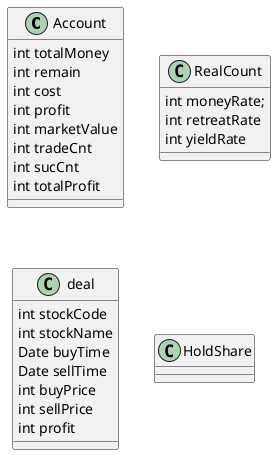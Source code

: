 @startuml

class Account {
    int totalMoney
    int remain
    int cost
    int profit          /'持仓利润'/
    int marketValue     /'持有市值'/
    int tradeCnt        /'交易次数'/
    int sucCnt          /'成功次数'/
    int totalProfit     /'累计利润'/
}

/' 实时统计 '/
class RealCount {
    int moneyRate;      /'资金利用率 0.01%'/
    int retreatRate     /'最大回撤 0.01%'/
    int yieldRate       /'收益率 0.01%'/
}

/'历史交易'/
class deal {
    int stockCode
    int stockName
    Date buyTime
    Date sellTime
    int buyPrice
    int sellPrice
    int profit
}

class HoldShare {

}



@enduml